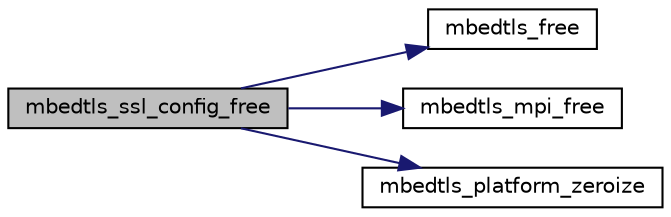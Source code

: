 digraph "mbedtls_ssl_config_free"
{
 // LATEX_PDF_SIZE
  edge [fontname="Helvetica",fontsize="10",labelfontname="Helvetica",labelfontsize="10"];
  node [fontname="Helvetica",fontsize="10",shape=record];
  rankdir="LR";
  Node1 [label="mbedtls_ssl_config_free",height=0.2,width=0.4,color="black", fillcolor="grey75", style="filled", fontcolor="black",tooltip="Free an SSL configuration context."];
  Node1 -> Node2 [color="midnightblue",fontsize="10",style="solid",fontname="Helvetica"];
  Node2 [label="mbedtls_free",height=0.2,width=0.4,color="black", fillcolor="white", style="filled",URL="$dc/d3f/platform_8c.html#a5aeffbc9179142d77ef35d3266d5fc4d",tooltip=" "];
  Node1 -> Node3 [color="midnightblue",fontsize="10",style="solid",fontname="Helvetica"];
  Node3 [label="mbedtls_mpi_free",height=0.2,width=0.4,color="black", fillcolor="white", style="filled",URL="$d1/dcc/bignum_8c.html#abffd5d8382cb86c089a1ef2bebb90f9f",tooltip="This function frees the components of an MPI context."];
  Node1 -> Node4 [color="midnightblue",fontsize="10",style="solid",fontname="Helvetica"];
  Node4 [label="mbedtls_platform_zeroize",height=0.2,width=0.4,color="black", fillcolor="white", style="filled",URL="$dd/dde/platform__util_8c.html#aa4e36b2c1c58d8ad89e1e11b6ebea2d9",tooltip="Securely zeroize a buffer."];
}
